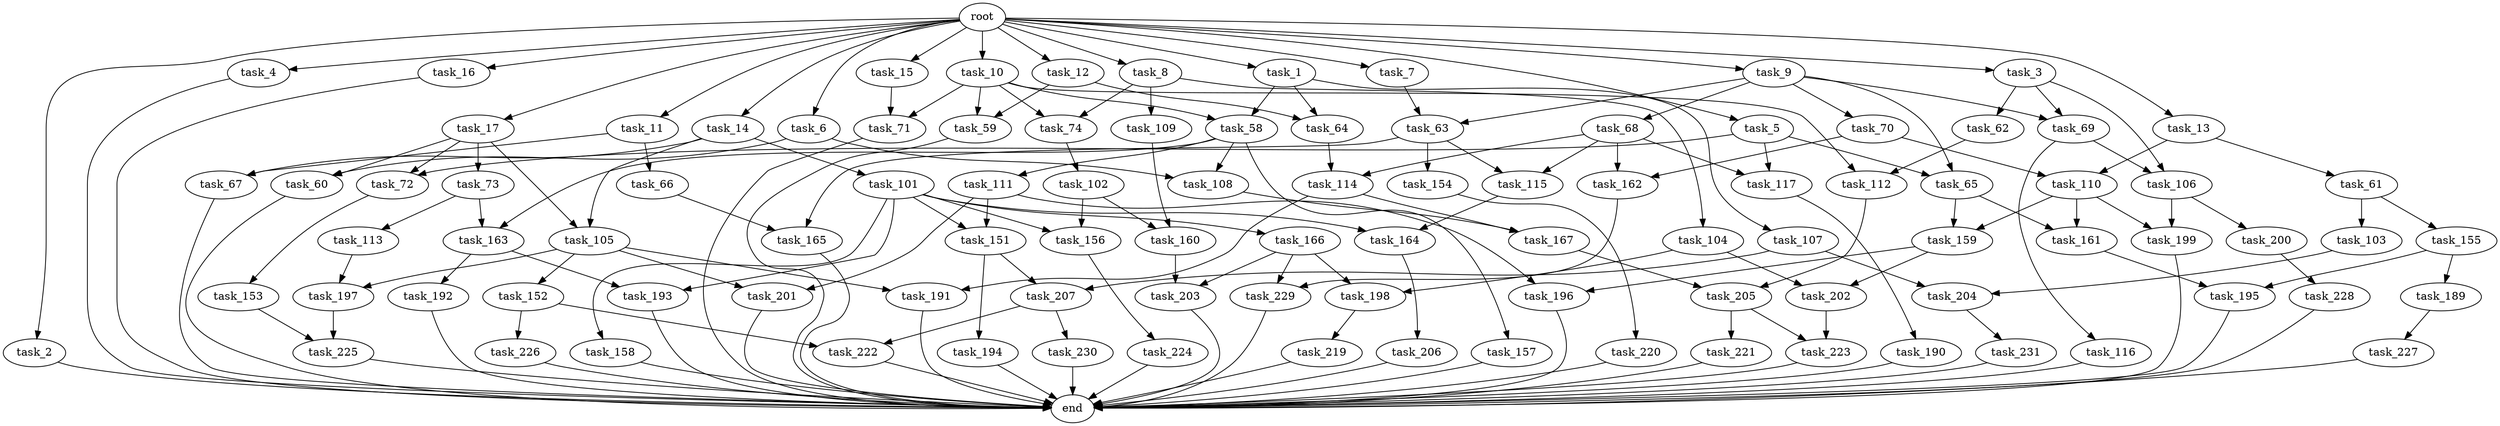 digraph G {
  root [size="0.000000"];
  task_1 [size="102.400000"];
  task_2 [size="102.400000"];
  task_3 [size="102.400000"];
  task_4 [size="102.400000"];
  task_5 [size="102.400000"];
  task_6 [size="102.400000"];
  task_7 [size="102.400000"];
  task_8 [size="102.400000"];
  task_9 [size="102.400000"];
  task_10 [size="102.400000"];
  task_11 [size="102.400000"];
  task_12 [size="102.400000"];
  task_13 [size="102.400000"];
  task_14 [size="102.400000"];
  task_15 [size="102.400000"];
  task_16 [size="102.400000"];
  task_17 [size="102.400000"];
  task_58 [size="85899345920.000000"];
  task_59 [size="62706522521.600006"];
  task_60 [size="97066260889.600006"];
  task_61 [size="42090679500.800003"];
  task_62 [size="7730941132.800000"];
  task_63 [size="29205777612.800003"];
  task_64 [size="38654705664.000000"];
  task_65 [size="62706522521.600006"];
  task_66 [size="3435973836.800000"];
  task_67 [size="58411555225.600006"];
  task_68 [size="7730941132.800000"];
  task_69 [size="15461882265.600000"];
  task_70 [size="7730941132.800000"];
  task_71 [size="97066260889.600006"];
  task_72 [size="109951162777.600006"];
  task_73 [size="54975581388.800003"];
  task_74 [size="85899345920.000000"];
  task_101 [size="54975581388.800003"];
  task_102 [size="30923764531.200001"];
  task_103 [size="30923764531.200001"];
  task_104 [size="30923764531.200001"];
  task_105 [size="109951162777.600006"];
  task_106 [size="49821620633.600006"];
  task_107 [size="30923764531.200001"];
  task_108 [size="111669149696.000000"];
  task_109 [size="30923764531.200001"];
  task_110 [size="127990025420.800003"];
  task_111 [size="69578470195.199997"];
  task_112 [size="124554051584.000000"];
  task_113 [size="3435973836.800000"];
  task_114 [size="11166914969.600000"];
  task_115 [size="89335319756.800003"];
  task_116 [size="42090679500.800003"];
  task_117 [size="58411555225.600006"];
  task_151 [size="111669149696.000000"];
  task_152 [size="42090679500.800003"];
  task_153 [size="69578470195.199997"];
  task_154 [size="85899345920.000000"];
  task_155 [size="30923764531.200001"];
  task_156 [size="55834574848.000000"];
  task_157 [size="69578470195.199997"];
  task_158 [size="42090679500.800003"];
  task_159 [size="24910810316.800003"];
  task_160 [size="17179869184.000000"];
  task_161 [size="24910810316.800003"];
  task_162 [size="89335319756.800003"];
  task_163 [size="73014444032.000000"];
  task_164 [size="49821620633.600006"];
  task_165 [size="107374182400.000000"];
  task_166 [size="42090679500.800003"];
  task_167 [size="58411555225.600006"];
  task_189 [size="42090679500.800003"];
  task_190 [size="30923764531.200001"];
  task_191 [size="45526653337.600006"];
  task_192 [size="21474836480.000000"];
  task_193 [size="63565515980.800003"];
  task_194 [size="54975581388.800003"];
  task_195 [size="63565515980.800003"];
  task_196 [size="77309411328.000000"];
  task_197 [size="73014444032.000000"];
  task_198 [size="6871947673.600000"];
  task_199 [size="34359738368.000000"];
  task_200 [size="30923764531.200001"];
  task_201 [size="111669149696.000000"];
  task_202 [size="11166914969.600000"];
  task_203 [size="24910810316.800003"];
  task_204 [size="116823110451.200012"];
  task_205 [size="139156940390.399994"];
  task_206 [size="13743895347.200001"];
  task_207 [size="140874927308.800018"];
  task_219 [size="85899345920.000000"];
  task_220 [size="3435973836.800000"];
  task_221 [size="7730941132.800000"];
  task_222 [size="83322365542.400009"];
  task_223 [size="93630287052.800003"];
  task_224 [size="42090679500.800003"];
  task_225 [size="34359738368.000000"];
  task_226 [size="69578470195.199997"];
  task_227 [size="85899345920.000000"];
  task_228 [size="85899345920.000000"];
  task_229 [size="24910810316.800003"];
  task_230 [size="13743895347.200001"];
  task_231 [size="21474836480.000000"];
  end [size="0.000000"];

  root -> task_1 [size="1.000000"];
  root -> task_2 [size="1.000000"];
  root -> task_3 [size="1.000000"];
  root -> task_4 [size="1.000000"];
  root -> task_5 [size="1.000000"];
  root -> task_6 [size="1.000000"];
  root -> task_7 [size="1.000000"];
  root -> task_8 [size="1.000000"];
  root -> task_9 [size="1.000000"];
  root -> task_10 [size="1.000000"];
  root -> task_11 [size="1.000000"];
  root -> task_12 [size="1.000000"];
  root -> task_13 [size="1.000000"];
  root -> task_14 [size="1.000000"];
  root -> task_15 [size="1.000000"];
  root -> task_16 [size="1.000000"];
  root -> task_17 [size="1.000000"];
  task_1 -> task_58 [size="301989888.000000"];
  task_1 -> task_64 [size="301989888.000000"];
  task_1 -> task_107 [size="301989888.000000"];
  task_2 -> end [size="1.000000"];
  task_3 -> task_62 [size="75497472.000000"];
  task_3 -> task_69 [size="75497472.000000"];
  task_3 -> task_106 [size="75497472.000000"];
  task_4 -> end [size="1.000000"];
  task_5 -> task_65 [size="536870912.000000"];
  task_5 -> task_72 [size="536870912.000000"];
  task_5 -> task_117 [size="536870912.000000"];
  task_6 -> task_60 [size="411041792.000000"];
  task_6 -> task_108 [size="411041792.000000"];
  task_7 -> task_63 [size="209715200.000000"];
  task_8 -> task_74 [size="301989888.000000"];
  task_8 -> task_104 [size="301989888.000000"];
  task_8 -> task_109 [size="301989888.000000"];
  task_9 -> task_63 [size="75497472.000000"];
  task_9 -> task_65 [size="75497472.000000"];
  task_9 -> task_68 [size="75497472.000000"];
  task_9 -> task_69 [size="75497472.000000"];
  task_9 -> task_70 [size="75497472.000000"];
  task_10 -> task_58 [size="536870912.000000"];
  task_10 -> task_59 [size="536870912.000000"];
  task_10 -> task_71 [size="536870912.000000"];
  task_10 -> task_74 [size="536870912.000000"];
  task_10 -> task_112 [size="536870912.000000"];
  task_11 -> task_66 [size="33554432.000000"];
  task_11 -> task_67 [size="33554432.000000"];
  task_12 -> task_59 [size="75497472.000000"];
  task_12 -> task_64 [size="75497472.000000"];
  task_13 -> task_61 [size="411041792.000000"];
  task_13 -> task_110 [size="411041792.000000"];
  task_14 -> task_67 [size="536870912.000000"];
  task_14 -> task_101 [size="536870912.000000"];
  task_14 -> task_105 [size="536870912.000000"];
  task_15 -> task_71 [size="411041792.000000"];
  task_16 -> end [size="1.000000"];
  task_17 -> task_60 [size="536870912.000000"];
  task_17 -> task_72 [size="536870912.000000"];
  task_17 -> task_73 [size="536870912.000000"];
  task_17 -> task_105 [size="536870912.000000"];
  task_58 -> task_108 [size="679477248.000000"];
  task_58 -> task_111 [size="679477248.000000"];
  task_58 -> task_157 [size="679477248.000000"];
  task_58 -> task_163 [size="679477248.000000"];
  task_59 -> end [size="1.000000"];
  task_60 -> end [size="1.000000"];
  task_61 -> task_103 [size="301989888.000000"];
  task_61 -> task_155 [size="301989888.000000"];
  task_62 -> task_112 [size="679477248.000000"];
  task_63 -> task_115 [size="838860800.000000"];
  task_63 -> task_154 [size="838860800.000000"];
  task_63 -> task_165 [size="838860800.000000"];
  task_64 -> task_114 [size="75497472.000000"];
  task_65 -> task_159 [size="209715200.000000"];
  task_65 -> task_161 [size="209715200.000000"];
  task_66 -> task_165 [size="209715200.000000"];
  task_67 -> end [size="1.000000"];
  task_68 -> task_114 [size="33554432.000000"];
  task_68 -> task_115 [size="33554432.000000"];
  task_68 -> task_117 [size="33554432.000000"];
  task_68 -> task_162 [size="33554432.000000"];
  task_69 -> task_106 [size="411041792.000000"];
  task_69 -> task_116 [size="411041792.000000"];
  task_70 -> task_110 [size="838860800.000000"];
  task_70 -> task_162 [size="838860800.000000"];
  task_71 -> end [size="1.000000"];
  task_72 -> task_153 [size="679477248.000000"];
  task_73 -> task_113 [size="33554432.000000"];
  task_73 -> task_163 [size="33554432.000000"];
  task_74 -> task_102 [size="301989888.000000"];
  task_101 -> task_151 [size="411041792.000000"];
  task_101 -> task_156 [size="411041792.000000"];
  task_101 -> task_158 [size="411041792.000000"];
  task_101 -> task_164 [size="411041792.000000"];
  task_101 -> task_166 [size="411041792.000000"];
  task_101 -> task_193 [size="411041792.000000"];
  task_102 -> task_156 [size="134217728.000000"];
  task_102 -> task_160 [size="134217728.000000"];
  task_103 -> task_204 [size="301989888.000000"];
  task_104 -> task_198 [size="33554432.000000"];
  task_104 -> task_202 [size="33554432.000000"];
  task_105 -> task_152 [size="411041792.000000"];
  task_105 -> task_191 [size="411041792.000000"];
  task_105 -> task_197 [size="411041792.000000"];
  task_105 -> task_201 [size="411041792.000000"];
  task_106 -> task_199 [size="301989888.000000"];
  task_106 -> task_200 [size="301989888.000000"];
  task_107 -> task_204 [size="838860800.000000"];
  task_107 -> task_207 [size="838860800.000000"];
  task_108 -> task_167 [size="536870912.000000"];
  task_109 -> task_160 [size="33554432.000000"];
  task_110 -> task_159 [size="33554432.000000"];
  task_110 -> task_161 [size="33554432.000000"];
  task_110 -> task_199 [size="33554432.000000"];
  task_111 -> task_151 [size="679477248.000000"];
  task_111 -> task_196 [size="679477248.000000"];
  task_111 -> task_201 [size="679477248.000000"];
  task_112 -> task_205 [size="679477248.000000"];
  task_113 -> task_197 [size="301989888.000000"];
  task_114 -> task_167 [size="33554432.000000"];
  task_114 -> task_191 [size="33554432.000000"];
  task_115 -> task_164 [size="75497472.000000"];
  task_116 -> end [size="1.000000"];
  task_117 -> task_190 [size="301989888.000000"];
  task_151 -> task_194 [size="536870912.000000"];
  task_151 -> task_207 [size="536870912.000000"];
  task_152 -> task_222 [size="679477248.000000"];
  task_152 -> task_226 [size="679477248.000000"];
  task_153 -> task_225 [size="33554432.000000"];
  task_154 -> task_220 [size="33554432.000000"];
  task_155 -> task_189 [size="411041792.000000"];
  task_155 -> task_195 [size="411041792.000000"];
  task_156 -> task_224 [size="411041792.000000"];
  task_157 -> end [size="1.000000"];
  task_158 -> end [size="1.000000"];
  task_159 -> task_196 [size="75497472.000000"];
  task_159 -> task_202 [size="75497472.000000"];
  task_160 -> task_203 [size="209715200.000000"];
  task_161 -> task_195 [size="209715200.000000"];
  task_162 -> task_229 [size="209715200.000000"];
  task_163 -> task_192 [size="209715200.000000"];
  task_163 -> task_193 [size="209715200.000000"];
  task_164 -> task_206 [size="134217728.000000"];
  task_165 -> end [size="1.000000"];
  task_166 -> task_198 [size="33554432.000000"];
  task_166 -> task_203 [size="33554432.000000"];
  task_166 -> task_229 [size="33554432.000000"];
  task_167 -> task_205 [size="679477248.000000"];
  task_189 -> task_227 [size="838860800.000000"];
  task_190 -> end [size="1.000000"];
  task_191 -> end [size="1.000000"];
  task_192 -> end [size="1.000000"];
  task_193 -> end [size="1.000000"];
  task_194 -> end [size="1.000000"];
  task_195 -> end [size="1.000000"];
  task_196 -> end [size="1.000000"];
  task_197 -> task_225 [size="301989888.000000"];
  task_198 -> task_219 [size="838860800.000000"];
  task_199 -> end [size="1.000000"];
  task_200 -> task_228 [size="838860800.000000"];
  task_201 -> end [size="1.000000"];
  task_202 -> task_223 [size="838860800.000000"];
  task_203 -> end [size="1.000000"];
  task_204 -> task_231 [size="209715200.000000"];
  task_205 -> task_221 [size="75497472.000000"];
  task_205 -> task_223 [size="75497472.000000"];
  task_206 -> end [size="1.000000"];
  task_207 -> task_222 [size="134217728.000000"];
  task_207 -> task_230 [size="134217728.000000"];
  task_219 -> end [size="1.000000"];
  task_220 -> end [size="1.000000"];
  task_221 -> end [size="1.000000"];
  task_222 -> end [size="1.000000"];
  task_223 -> end [size="1.000000"];
  task_224 -> end [size="1.000000"];
  task_225 -> end [size="1.000000"];
  task_226 -> end [size="1.000000"];
  task_227 -> end [size="1.000000"];
  task_228 -> end [size="1.000000"];
  task_229 -> end [size="1.000000"];
  task_230 -> end [size="1.000000"];
  task_231 -> end [size="1.000000"];
}
